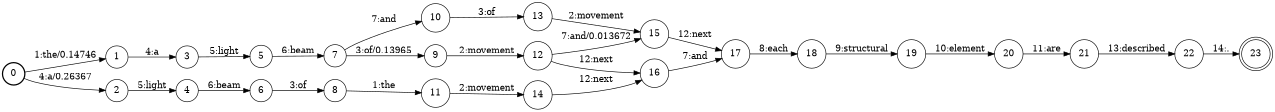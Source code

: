 digraph FST {
rankdir = LR;
size = "8.5,11";
label = "";
center = 1;
orientation = Portrait;
ranksep = "0.4";
nodesep = "0.25";
0 [label = "0", shape = circle, style = bold, fontsize = 14]
	0 -> 1 [label = "1:the/0.14746", fontsize = 14];
	0 -> 2 [label = "4:a/0.26367", fontsize = 14];
1 [label = "1", shape = circle, style = solid, fontsize = 14]
	1 -> 3 [label = "4:a", fontsize = 14];
2 [label = "2", shape = circle, style = solid, fontsize = 14]
	2 -> 4 [label = "5:light", fontsize = 14];
3 [label = "3", shape = circle, style = solid, fontsize = 14]
	3 -> 5 [label = "5:light", fontsize = 14];
4 [label = "4", shape = circle, style = solid, fontsize = 14]
	4 -> 6 [label = "6:beam", fontsize = 14];
5 [label = "5", shape = circle, style = solid, fontsize = 14]
	5 -> 7 [label = "6:beam", fontsize = 14];
6 [label = "6", shape = circle, style = solid, fontsize = 14]
	6 -> 8 [label = "3:of", fontsize = 14];
7 [label = "7", shape = circle, style = solid, fontsize = 14]
	7 -> 9 [label = "3:of/0.13965", fontsize = 14];
	7 -> 10 [label = "7:and", fontsize = 14];
8 [label = "8", shape = circle, style = solid, fontsize = 14]
	8 -> 11 [label = "1:the", fontsize = 14];
9 [label = "9", shape = circle, style = solid, fontsize = 14]
	9 -> 12 [label = "2:movement", fontsize = 14];
10 [label = "10", shape = circle, style = solid, fontsize = 14]
	10 -> 13 [label = "3:of", fontsize = 14];
11 [label = "11", shape = circle, style = solid, fontsize = 14]
	11 -> 14 [label = "2:movement", fontsize = 14];
12 [label = "12", shape = circle, style = solid, fontsize = 14]
	12 -> 15 [label = "7:and/0.013672", fontsize = 14];
	12 -> 16 [label = "12:next", fontsize = 14];
13 [label = "13", shape = circle, style = solid, fontsize = 14]
	13 -> 15 [label = "2:movement", fontsize = 14];
14 [label = "14", shape = circle, style = solid, fontsize = 14]
	14 -> 16 [label = "12:next", fontsize = 14];
15 [label = "15", shape = circle, style = solid, fontsize = 14]
	15 -> 17 [label = "12:next", fontsize = 14];
16 [label = "16", shape = circle, style = solid, fontsize = 14]
	16 -> 17 [label = "7:and", fontsize = 14];
17 [label = "17", shape = circle, style = solid, fontsize = 14]
	17 -> 18 [label = "8:each", fontsize = 14];
18 [label = "18", shape = circle, style = solid, fontsize = 14]
	18 -> 19 [label = "9:structural", fontsize = 14];
19 [label = "19", shape = circle, style = solid, fontsize = 14]
	19 -> 20 [label = "10:element", fontsize = 14];
20 [label = "20", shape = circle, style = solid, fontsize = 14]
	20 -> 21 [label = "11:are", fontsize = 14];
21 [label = "21", shape = circle, style = solid, fontsize = 14]
	21 -> 22 [label = "13:described", fontsize = 14];
22 [label = "22", shape = circle, style = solid, fontsize = 14]
	22 -> 23 [label = "14:.", fontsize = 14];
23 [label = "23", shape = doublecircle, style = solid, fontsize = 14]
}
